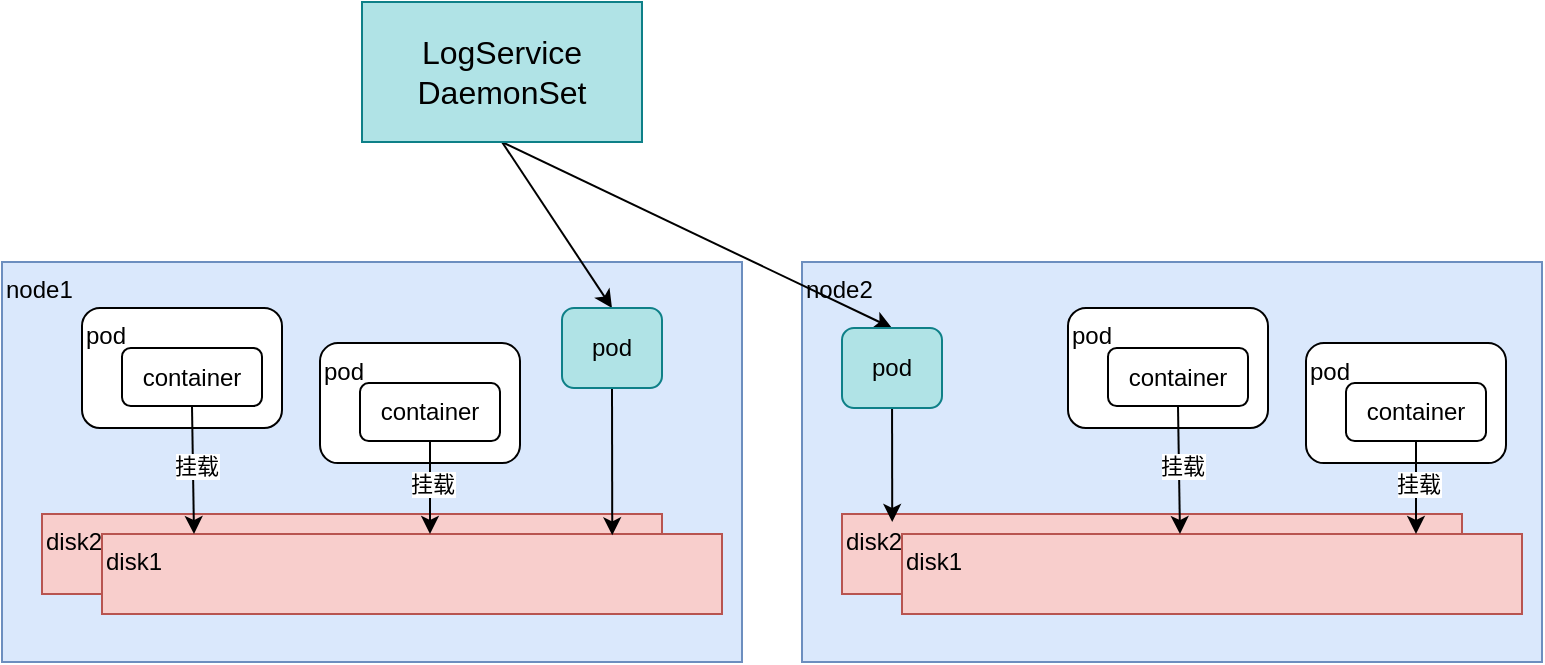 <mxfile version="15.2.9" type="github">
  <diagram id="1LRT3DBesj0lg8QnRvvJ" name="第 1 页">
    <mxGraphModel dx="1422" dy="762" grid="1" gridSize="10" guides="1" tooltips="1" connect="1" arrows="1" fold="1" page="1" pageScale="1" pageWidth="827" pageHeight="1169" math="0" shadow="0">
      <root>
        <mxCell id="0" />
        <mxCell id="1" parent="0" />
        <mxCell id="KPu6r4FRbTXP471V9_lv-2" value="node1" style="whiteSpace=wrap;html=1;align=left;verticalAlign=top;fillColor=#dae8fc;strokeColor=#6c8ebf;" vertex="1" parent="1">
          <mxGeometry x="220" y="280" width="370" height="200" as="geometry" />
        </mxCell>
        <mxCell id="KPu6r4FRbTXP471V9_lv-13" value="disk2" style="rounded=0;whiteSpace=wrap;html=1;verticalAlign=top;align=left;fillColor=#f8cecc;strokeColor=#b85450;" vertex="1" parent="1">
          <mxGeometry x="240" y="406" width="310" height="40" as="geometry" />
        </mxCell>
        <mxCell id="KPu6r4FRbTXP471V9_lv-14" value="disk1" style="rounded=0;whiteSpace=wrap;html=1;verticalAlign=top;align=left;fillColor=#f8cecc;strokeColor=#b85450;" vertex="1" parent="1">
          <mxGeometry x="270" y="416" width="310" height="40" as="geometry" />
        </mxCell>
        <mxCell id="KPu6r4FRbTXP471V9_lv-17" value="pod" style="rounded=1;whiteSpace=wrap;html=1;align=left;verticalAlign=top;" vertex="1" parent="1">
          <mxGeometry x="260" y="303" width="100" height="60" as="geometry" />
        </mxCell>
        <mxCell id="KPu6r4FRbTXP471V9_lv-26" style="rounded=0;orthogonalLoop=1;jettySize=auto;html=1;exitX=0.5;exitY=1;exitDx=0;exitDy=0;" edge="1" parent="1" source="KPu6r4FRbTXP471V9_lv-25">
          <mxGeometry relative="1" as="geometry">
            <mxPoint x="316" y="416" as="targetPoint" />
          </mxGeometry>
        </mxCell>
        <mxCell id="KPu6r4FRbTXP471V9_lv-30" value="挂载" style="edgeLabel;html=1;align=center;verticalAlign=middle;resizable=0;points=[];" vertex="1" connectable="0" parent="KPu6r4FRbTXP471V9_lv-26">
          <mxGeometry x="-0.086" y="1" relative="1" as="geometry">
            <mxPoint as="offset" />
          </mxGeometry>
        </mxCell>
        <mxCell id="KPu6r4FRbTXP471V9_lv-25" value="container" style="rounded=1;whiteSpace=wrap;html=1;align=center;verticalAlign=middle;" vertex="1" parent="1">
          <mxGeometry x="280" y="323" width="70" height="29" as="geometry" />
        </mxCell>
        <mxCell id="KPu6r4FRbTXP471V9_lv-50" value="pod" style="rounded=1;whiteSpace=wrap;html=1;align=left;verticalAlign=top;" vertex="1" parent="1">
          <mxGeometry x="379" y="320.56" width="100" height="60" as="geometry" />
        </mxCell>
        <mxCell id="KPu6r4FRbTXP471V9_lv-51" style="rounded=0;orthogonalLoop=1;jettySize=auto;html=1;exitX=0.5;exitY=1;exitDx=0;exitDy=0;entryX=0.5;entryY=0;entryDx=0;entryDy=0;" edge="1" parent="1" source="KPu6r4FRbTXP471V9_lv-53">
          <mxGeometry relative="1" as="geometry">
            <mxPoint x="434" y="416" as="targetPoint" />
          </mxGeometry>
        </mxCell>
        <mxCell id="KPu6r4FRbTXP471V9_lv-52" value="挂载" style="edgeLabel;html=1;align=center;verticalAlign=middle;resizable=0;points=[];" vertex="1" connectable="0" parent="KPu6r4FRbTXP471V9_lv-51">
          <mxGeometry x="-0.086" y="1" relative="1" as="geometry">
            <mxPoint as="offset" />
          </mxGeometry>
        </mxCell>
        <mxCell id="KPu6r4FRbTXP471V9_lv-53" value="container" style="rounded=1;whiteSpace=wrap;html=1;align=center;verticalAlign=middle;" vertex="1" parent="1">
          <mxGeometry x="399" y="340.56" width="70" height="29" as="geometry" />
        </mxCell>
        <mxCell id="KPu6r4FRbTXP471V9_lv-54" value="node2" style="whiteSpace=wrap;html=1;align=left;verticalAlign=top;fillColor=#dae8fc;strokeColor=#6c8ebf;" vertex="1" parent="1">
          <mxGeometry x="620" y="280" width="370" height="200" as="geometry" />
        </mxCell>
        <mxCell id="KPu6r4FRbTXP471V9_lv-55" value="disk2" style="rounded=0;whiteSpace=wrap;html=1;verticalAlign=top;align=left;fillColor=#f8cecc;strokeColor=#b85450;" vertex="1" parent="1">
          <mxGeometry x="640" y="406" width="310" height="40" as="geometry" />
        </mxCell>
        <mxCell id="KPu6r4FRbTXP471V9_lv-56" value="disk1" style="rounded=0;whiteSpace=wrap;html=1;verticalAlign=top;align=left;fillColor=#f8cecc;strokeColor=#b85450;" vertex="1" parent="1">
          <mxGeometry x="670" y="416" width="310" height="40" as="geometry" />
        </mxCell>
        <mxCell id="KPu6r4FRbTXP471V9_lv-57" value="pod" style="rounded=1;whiteSpace=wrap;html=1;align=left;verticalAlign=top;" vertex="1" parent="1">
          <mxGeometry x="753" y="303" width="100" height="60" as="geometry" />
        </mxCell>
        <mxCell id="KPu6r4FRbTXP471V9_lv-58" style="rounded=0;orthogonalLoop=1;jettySize=auto;html=1;exitX=0.5;exitY=1;exitDx=0;exitDy=0;" edge="1" parent="1" source="KPu6r4FRbTXP471V9_lv-60">
          <mxGeometry relative="1" as="geometry">
            <mxPoint x="809" y="416" as="targetPoint" />
          </mxGeometry>
        </mxCell>
        <mxCell id="KPu6r4FRbTXP471V9_lv-59" value="挂载" style="edgeLabel;html=1;align=center;verticalAlign=middle;resizable=0;points=[];" vertex="1" connectable="0" parent="KPu6r4FRbTXP471V9_lv-58">
          <mxGeometry x="-0.086" y="1" relative="1" as="geometry">
            <mxPoint as="offset" />
          </mxGeometry>
        </mxCell>
        <mxCell id="KPu6r4FRbTXP471V9_lv-60" value="container" style="rounded=1;whiteSpace=wrap;html=1;align=center;verticalAlign=middle;" vertex="1" parent="1">
          <mxGeometry x="773" y="323" width="70" height="29" as="geometry" />
        </mxCell>
        <mxCell id="KPu6r4FRbTXP471V9_lv-61" value="pod" style="rounded=1;whiteSpace=wrap;html=1;align=left;verticalAlign=top;" vertex="1" parent="1">
          <mxGeometry x="872" y="320.56" width="100" height="60" as="geometry" />
        </mxCell>
        <mxCell id="KPu6r4FRbTXP471V9_lv-62" style="rounded=0;orthogonalLoop=1;jettySize=auto;html=1;exitX=0.5;exitY=1;exitDx=0;exitDy=0;entryX=0.5;entryY=0;entryDx=0;entryDy=0;" edge="1" parent="1" source="KPu6r4FRbTXP471V9_lv-64">
          <mxGeometry relative="1" as="geometry">
            <mxPoint x="927" y="416" as="targetPoint" />
          </mxGeometry>
        </mxCell>
        <mxCell id="KPu6r4FRbTXP471V9_lv-63" value="挂载" style="edgeLabel;html=1;align=center;verticalAlign=middle;resizable=0;points=[];" vertex="1" connectable="0" parent="KPu6r4FRbTXP471V9_lv-62">
          <mxGeometry x="-0.086" y="1" relative="1" as="geometry">
            <mxPoint as="offset" />
          </mxGeometry>
        </mxCell>
        <mxCell id="KPu6r4FRbTXP471V9_lv-64" value="container" style="rounded=1;whiteSpace=wrap;html=1;align=center;verticalAlign=middle;" vertex="1" parent="1">
          <mxGeometry x="892" y="340.56" width="70" height="29" as="geometry" />
        </mxCell>
        <mxCell id="KPu6r4FRbTXP471V9_lv-70" style="edgeStyle=none;rounded=0;orthogonalLoop=1;jettySize=auto;html=1;exitX=0.5;exitY=1;exitDx=0;exitDy=0;entryX=0.5;entryY=0;entryDx=0;entryDy=0;startArrow=none;startFill=0;endArrow=classic;endFill=1;" edge="1" parent="1" source="KPu6r4FRbTXP471V9_lv-67" target="KPu6r4FRbTXP471V9_lv-68">
          <mxGeometry relative="1" as="geometry" />
        </mxCell>
        <mxCell id="KPu6r4FRbTXP471V9_lv-71" style="edgeStyle=none;rounded=0;orthogonalLoop=1;jettySize=auto;html=1;entryX=0.5;entryY=0;entryDx=0;entryDy=0;startArrow=none;startFill=0;endArrow=classic;endFill=1;exitX=0.5;exitY=1;exitDx=0;exitDy=0;" edge="1" parent="1" source="KPu6r4FRbTXP471V9_lv-67" target="KPu6r4FRbTXP471V9_lv-69">
          <mxGeometry relative="1" as="geometry" />
        </mxCell>
        <mxCell id="KPu6r4FRbTXP471V9_lv-67" value="LogService DaemonSet" style="rounded=0;whiteSpace=wrap;html=1;align=center;verticalAlign=middle;fillColor=#b0e3e6;strokeColor=#0e8088;fontSize=16;" vertex="1" parent="1">
          <mxGeometry x="400" y="150" width="140" height="70" as="geometry" />
        </mxCell>
        <mxCell id="KPu6r4FRbTXP471V9_lv-72" style="edgeStyle=none;rounded=0;orthogonalLoop=1;jettySize=auto;html=1;exitX=0.5;exitY=1;exitDx=0;exitDy=0;entryX=0.823;entryY=0.017;entryDx=0;entryDy=0;entryPerimeter=0;fontSize=16;startArrow=none;startFill=0;endArrow=classic;endFill=1;" edge="1" parent="1" source="KPu6r4FRbTXP471V9_lv-68" target="KPu6r4FRbTXP471V9_lv-14">
          <mxGeometry relative="1" as="geometry" />
        </mxCell>
        <mxCell id="KPu6r4FRbTXP471V9_lv-68" value="pod" style="rounded=1;whiteSpace=wrap;html=1;align=center;verticalAlign=middle;fillColor=#b0e3e6;strokeColor=#0e8088;" vertex="1" parent="1">
          <mxGeometry x="500" y="303" width="50" height="40" as="geometry" />
        </mxCell>
        <mxCell id="KPu6r4FRbTXP471V9_lv-73" style="edgeStyle=none;rounded=0;orthogonalLoop=1;jettySize=auto;html=1;entryX=0.081;entryY=0.1;entryDx=0;entryDy=0;entryPerimeter=0;fontSize=16;startArrow=none;startFill=0;endArrow=classic;endFill=1;" edge="1" parent="1" source="KPu6r4FRbTXP471V9_lv-69" target="KPu6r4FRbTXP471V9_lv-55">
          <mxGeometry relative="1" as="geometry" />
        </mxCell>
        <mxCell id="KPu6r4FRbTXP471V9_lv-69" value="pod" style="rounded=1;whiteSpace=wrap;html=1;align=center;verticalAlign=middle;fillColor=#b0e3e6;strokeColor=#0e8088;" vertex="1" parent="1">
          <mxGeometry x="640" y="313" width="50" height="40" as="geometry" />
        </mxCell>
      </root>
    </mxGraphModel>
  </diagram>
</mxfile>
